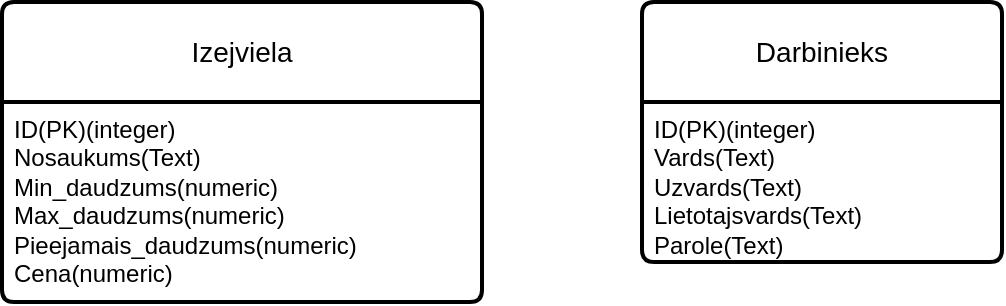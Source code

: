 <mxfile version="22.1.5" type="device">
  <diagram name="Lapa-1" id="6zmiZXzoFehZ_i2UNrHe">
    <mxGraphModel dx="1434" dy="790" grid="1" gridSize="10" guides="1" tooltips="1" connect="1" arrows="1" fold="1" page="1" pageScale="1" pageWidth="827" pageHeight="1169" math="0" shadow="0">
      <root>
        <mxCell id="0" />
        <mxCell id="1" parent="0" />
        <mxCell id="0tgdr4tur2jOqvCvpbMI-1" value="Darbinieks" style="swimlane;childLayout=stackLayout;horizontal=1;startSize=50;horizontalStack=0;rounded=1;fontSize=14;fontStyle=0;strokeWidth=2;resizeParent=0;resizeLast=1;shadow=0;dashed=0;align=center;arcSize=4;whiteSpace=wrap;html=1;" parent="1" vertex="1">
          <mxGeometry x="480" y="240" width="180" height="130" as="geometry" />
        </mxCell>
        <mxCell id="0tgdr4tur2jOqvCvpbMI-2" value="ID(PK)(integer)&lt;br&gt;Vards(Text)&lt;br&gt;Uzvards(Text)&lt;br&gt;Lietotajsvards(Text)&lt;br&gt;Parole(Text)" style="align=left;strokeColor=none;fillColor=none;spacingLeft=4;fontSize=12;verticalAlign=top;resizable=0;rotatable=0;part=1;html=1;" parent="0tgdr4tur2jOqvCvpbMI-1" vertex="1">
          <mxGeometry y="50" width="180" height="80" as="geometry" />
        </mxCell>
        <mxCell id="0tgdr4tur2jOqvCvpbMI-3" value="Izejviela" style="swimlane;childLayout=stackLayout;horizontal=1;startSize=50;horizontalStack=0;rounded=1;fontSize=14;fontStyle=0;strokeWidth=2;resizeParent=0;resizeLast=1;shadow=0;dashed=0;align=center;arcSize=4;whiteSpace=wrap;html=1;" parent="1" vertex="1">
          <mxGeometry x="160" y="240" width="240" height="150" as="geometry" />
        </mxCell>
        <mxCell id="0tgdr4tur2jOqvCvpbMI-4" value="ID(PK)(integer)&lt;br&gt;Nosaukums(Text)&lt;br&gt;Min_daudzums(numeric)&lt;br&gt;Max_daudzums(numeric)&lt;br&gt;Pieejamais_daudzums(numeric)&lt;br&gt;Cena(numeric)" style="align=left;strokeColor=none;fillColor=none;spacingLeft=4;fontSize=12;verticalAlign=top;resizable=0;rotatable=0;part=1;html=1;" parent="0tgdr4tur2jOqvCvpbMI-3" vertex="1">
          <mxGeometry y="50" width="240" height="100" as="geometry" />
        </mxCell>
      </root>
    </mxGraphModel>
  </diagram>
</mxfile>
